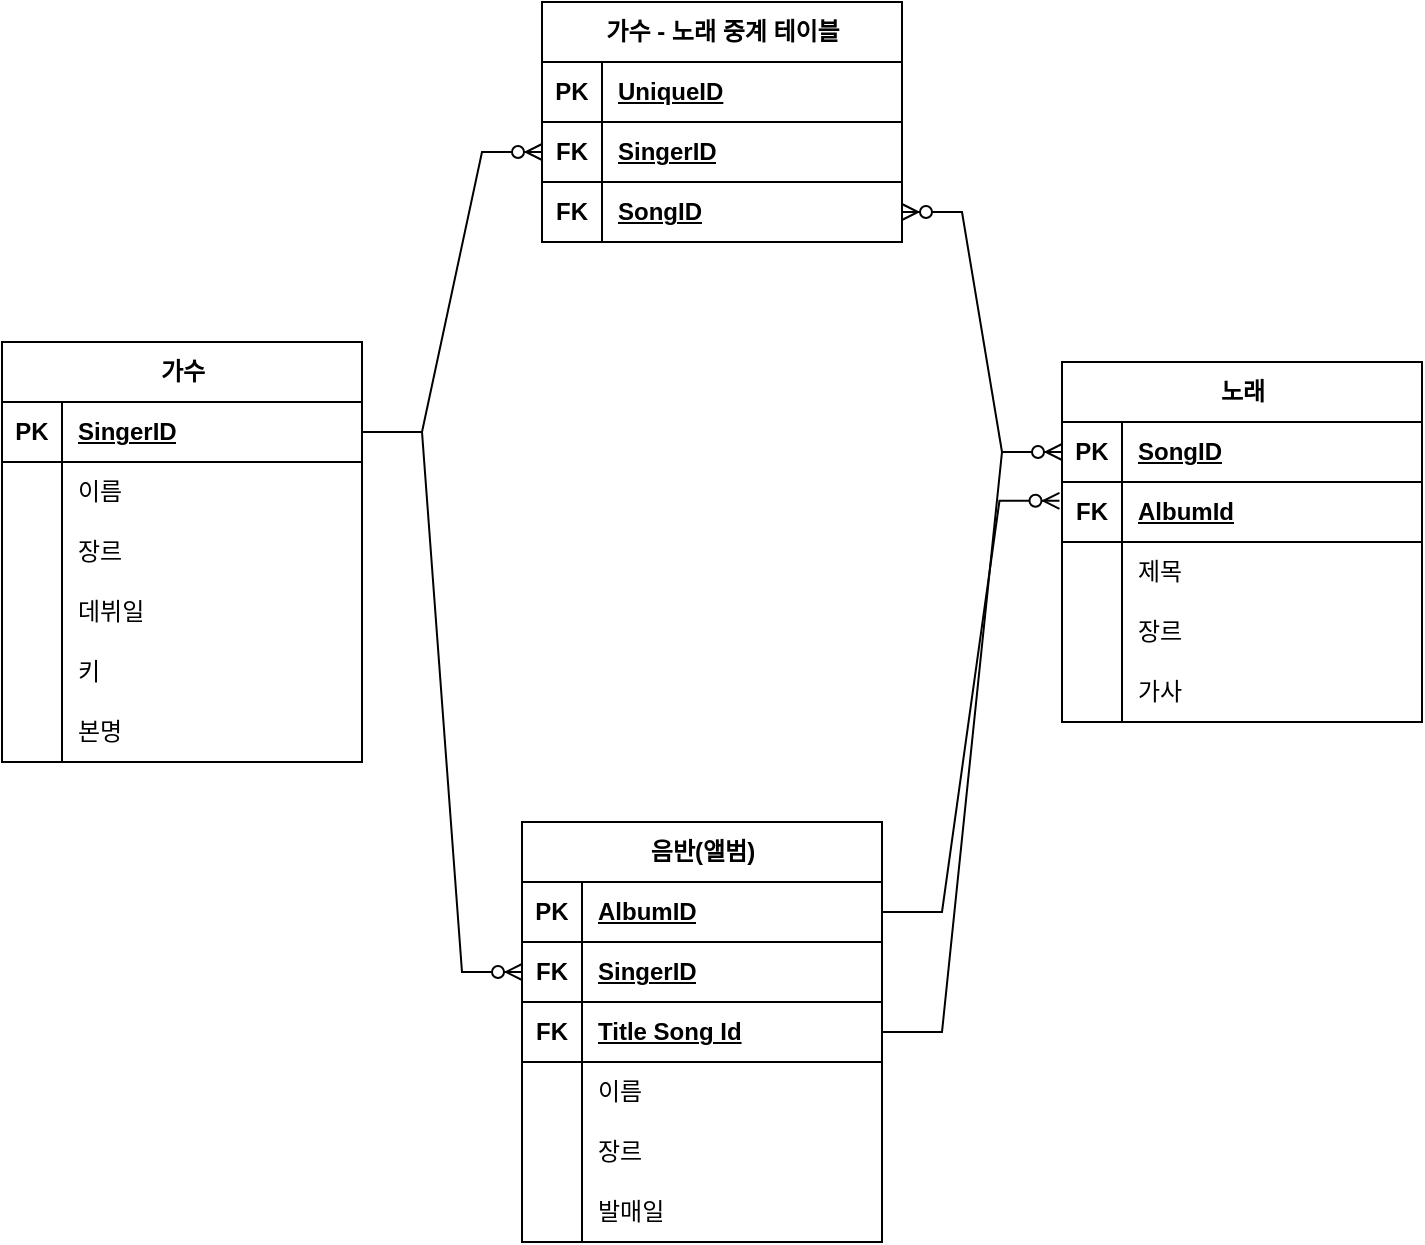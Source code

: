 <mxfile version="24.7.7">
  <diagram name="페이지-1" id="onvQFMufXeYehHBRj4c9">
    <mxGraphModel dx="861" dy="543" grid="1" gridSize="10" guides="1" tooltips="1" connect="1" arrows="1" fold="1" page="1" pageScale="1" pageWidth="827" pageHeight="1169" math="0" shadow="0">
      <root>
        <mxCell id="0" />
        <mxCell id="1" parent="0" />
        <mxCell id="uYsvbhQF2jcMQp-CJByk-1" value="가수" style="shape=table;startSize=30;container=1;collapsible=1;childLayout=tableLayout;fixedRows=1;rowLines=0;fontStyle=1;align=center;resizeLast=1;html=1;" vertex="1" parent="1">
          <mxGeometry y="190" width="180" height="210" as="geometry" />
        </mxCell>
        <mxCell id="uYsvbhQF2jcMQp-CJByk-2" value="" style="shape=tableRow;horizontal=0;startSize=0;swimlaneHead=0;swimlaneBody=0;fillColor=none;collapsible=0;dropTarget=0;points=[[0,0.5],[1,0.5]];portConstraint=eastwest;top=0;left=0;right=0;bottom=1;" vertex="1" parent="uYsvbhQF2jcMQp-CJByk-1">
          <mxGeometry y="30" width="180" height="30" as="geometry" />
        </mxCell>
        <mxCell id="uYsvbhQF2jcMQp-CJByk-3" value="PK" style="shape=partialRectangle;connectable=0;fillColor=none;top=0;left=0;bottom=0;right=0;fontStyle=1;overflow=hidden;whiteSpace=wrap;html=1;" vertex="1" parent="uYsvbhQF2jcMQp-CJByk-2">
          <mxGeometry width="30" height="30" as="geometry">
            <mxRectangle width="30" height="30" as="alternateBounds" />
          </mxGeometry>
        </mxCell>
        <mxCell id="uYsvbhQF2jcMQp-CJByk-4" value="SingerID" style="shape=partialRectangle;connectable=0;fillColor=none;top=0;left=0;bottom=0;right=0;align=left;spacingLeft=6;fontStyle=5;overflow=hidden;whiteSpace=wrap;html=1;" vertex="1" parent="uYsvbhQF2jcMQp-CJByk-2">
          <mxGeometry x="30" width="150" height="30" as="geometry">
            <mxRectangle width="150" height="30" as="alternateBounds" />
          </mxGeometry>
        </mxCell>
        <mxCell id="uYsvbhQF2jcMQp-CJByk-5" value="" style="shape=tableRow;horizontal=0;startSize=0;swimlaneHead=0;swimlaneBody=0;fillColor=none;collapsible=0;dropTarget=0;points=[[0,0.5],[1,0.5]];portConstraint=eastwest;top=0;left=0;right=0;bottom=0;" vertex="1" parent="uYsvbhQF2jcMQp-CJByk-1">
          <mxGeometry y="60" width="180" height="30" as="geometry" />
        </mxCell>
        <mxCell id="uYsvbhQF2jcMQp-CJByk-6" value="" style="shape=partialRectangle;connectable=0;fillColor=none;top=0;left=0;bottom=0;right=0;editable=1;overflow=hidden;whiteSpace=wrap;html=1;" vertex="1" parent="uYsvbhQF2jcMQp-CJByk-5">
          <mxGeometry width="30" height="30" as="geometry">
            <mxRectangle width="30" height="30" as="alternateBounds" />
          </mxGeometry>
        </mxCell>
        <mxCell id="uYsvbhQF2jcMQp-CJByk-7" value="이름" style="shape=partialRectangle;connectable=0;fillColor=none;top=0;left=0;bottom=0;right=0;align=left;spacingLeft=6;overflow=hidden;whiteSpace=wrap;html=1;" vertex="1" parent="uYsvbhQF2jcMQp-CJByk-5">
          <mxGeometry x="30" width="150" height="30" as="geometry">
            <mxRectangle width="150" height="30" as="alternateBounds" />
          </mxGeometry>
        </mxCell>
        <mxCell id="uYsvbhQF2jcMQp-CJByk-8" value="" style="shape=tableRow;horizontal=0;startSize=0;swimlaneHead=0;swimlaneBody=0;fillColor=none;collapsible=0;dropTarget=0;points=[[0,0.5],[1,0.5]];portConstraint=eastwest;top=0;left=0;right=0;bottom=0;" vertex="1" parent="uYsvbhQF2jcMQp-CJByk-1">
          <mxGeometry y="90" width="180" height="30" as="geometry" />
        </mxCell>
        <mxCell id="uYsvbhQF2jcMQp-CJByk-9" value="" style="shape=partialRectangle;connectable=0;fillColor=none;top=0;left=0;bottom=0;right=0;editable=1;overflow=hidden;whiteSpace=wrap;html=1;" vertex="1" parent="uYsvbhQF2jcMQp-CJByk-8">
          <mxGeometry width="30" height="30" as="geometry">
            <mxRectangle width="30" height="30" as="alternateBounds" />
          </mxGeometry>
        </mxCell>
        <mxCell id="uYsvbhQF2jcMQp-CJByk-10" value="장르" style="shape=partialRectangle;connectable=0;fillColor=none;top=0;left=0;bottom=0;right=0;align=left;spacingLeft=6;overflow=hidden;whiteSpace=wrap;html=1;" vertex="1" parent="uYsvbhQF2jcMQp-CJByk-8">
          <mxGeometry x="30" width="150" height="30" as="geometry">
            <mxRectangle width="150" height="30" as="alternateBounds" />
          </mxGeometry>
        </mxCell>
        <mxCell id="uYsvbhQF2jcMQp-CJByk-11" value="" style="shape=tableRow;horizontal=0;startSize=0;swimlaneHead=0;swimlaneBody=0;fillColor=none;collapsible=0;dropTarget=0;points=[[0,0.5],[1,0.5]];portConstraint=eastwest;top=0;left=0;right=0;bottom=0;" vertex="1" parent="uYsvbhQF2jcMQp-CJByk-1">
          <mxGeometry y="120" width="180" height="30" as="geometry" />
        </mxCell>
        <mxCell id="uYsvbhQF2jcMQp-CJByk-12" value="" style="shape=partialRectangle;connectable=0;fillColor=none;top=0;left=0;bottom=0;right=0;editable=1;overflow=hidden;whiteSpace=wrap;html=1;" vertex="1" parent="uYsvbhQF2jcMQp-CJByk-11">
          <mxGeometry width="30" height="30" as="geometry">
            <mxRectangle width="30" height="30" as="alternateBounds" />
          </mxGeometry>
        </mxCell>
        <mxCell id="uYsvbhQF2jcMQp-CJByk-13" value="데뷔일" style="shape=partialRectangle;connectable=0;fillColor=none;top=0;left=0;bottom=0;right=0;align=left;spacingLeft=6;overflow=hidden;whiteSpace=wrap;html=1;" vertex="1" parent="uYsvbhQF2jcMQp-CJByk-11">
          <mxGeometry x="30" width="150" height="30" as="geometry">
            <mxRectangle width="150" height="30" as="alternateBounds" />
          </mxGeometry>
        </mxCell>
        <mxCell id="uYsvbhQF2jcMQp-CJByk-36" value="" style="shape=tableRow;horizontal=0;startSize=0;swimlaneHead=0;swimlaneBody=0;fillColor=none;collapsible=0;dropTarget=0;points=[[0,0.5],[1,0.5]];portConstraint=eastwest;top=0;left=0;right=0;bottom=0;" vertex="1" parent="uYsvbhQF2jcMQp-CJByk-1">
          <mxGeometry y="150" width="180" height="30" as="geometry" />
        </mxCell>
        <mxCell id="uYsvbhQF2jcMQp-CJByk-37" value="" style="shape=partialRectangle;connectable=0;fillColor=none;top=0;left=0;bottom=0;right=0;editable=1;overflow=hidden;whiteSpace=wrap;html=1;" vertex="1" parent="uYsvbhQF2jcMQp-CJByk-36">
          <mxGeometry width="30" height="30" as="geometry">
            <mxRectangle width="30" height="30" as="alternateBounds" />
          </mxGeometry>
        </mxCell>
        <mxCell id="uYsvbhQF2jcMQp-CJByk-38" value="키" style="shape=partialRectangle;connectable=0;fillColor=none;top=0;left=0;bottom=0;right=0;align=left;spacingLeft=6;overflow=hidden;whiteSpace=wrap;html=1;" vertex="1" parent="uYsvbhQF2jcMQp-CJByk-36">
          <mxGeometry x="30" width="150" height="30" as="geometry">
            <mxRectangle width="150" height="30" as="alternateBounds" />
          </mxGeometry>
        </mxCell>
        <mxCell id="uYsvbhQF2jcMQp-CJByk-39" value="" style="shape=tableRow;horizontal=0;startSize=0;swimlaneHead=0;swimlaneBody=0;fillColor=none;collapsible=0;dropTarget=0;points=[[0,0.5],[1,0.5]];portConstraint=eastwest;top=0;left=0;right=0;bottom=0;" vertex="1" parent="uYsvbhQF2jcMQp-CJByk-1">
          <mxGeometry y="180" width="180" height="30" as="geometry" />
        </mxCell>
        <mxCell id="uYsvbhQF2jcMQp-CJByk-40" value="" style="shape=partialRectangle;connectable=0;fillColor=none;top=0;left=0;bottom=0;right=0;editable=1;overflow=hidden;whiteSpace=wrap;html=1;" vertex="1" parent="uYsvbhQF2jcMQp-CJByk-39">
          <mxGeometry width="30" height="30" as="geometry">
            <mxRectangle width="30" height="30" as="alternateBounds" />
          </mxGeometry>
        </mxCell>
        <mxCell id="uYsvbhQF2jcMQp-CJByk-41" value="본명" style="shape=partialRectangle;connectable=0;fillColor=none;top=0;left=0;bottom=0;right=0;align=left;spacingLeft=6;overflow=hidden;whiteSpace=wrap;html=1;" vertex="1" parent="uYsvbhQF2jcMQp-CJByk-39">
          <mxGeometry x="30" width="150" height="30" as="geometry">
            <mxRectangle width="150" height="30" as="alternateBounds" />
          </mxGeometry>
        </mxCell>
        <mxCell id="uYsvbhQF2jcMQp-CJByk-14" value="음반(앨범)" style="shape=table;startSize=30;container=1;collapsible=1;childLayout=tableLayout;fixedRows=1;rowLines=0;fontStyle=1;align=center;resizeLast=1;html=1;" vertex="1" parent="1">
          <mxGeometry x="260" y="430" width="180" height="210" as="geometry" />
        </mxCell>
        <mxCell id="uYsvbhQF2jcMQp-CJByk-15" value="" style="shape=tableRow;horizontal=0;startSize=0;swimlaneHead=0;swimlaneBody=0;fillColor=none;collapsible=0;dropTarget=0;points=[[0,0.5],[1,0.5]];portConstraint=eastwest;top=0;left=0;right=0;bottom=1;" vertex="1" parent="uYsvbhQF2jcMQp-CJByk-14">
          <mxGeometry y="30" width="180" height="30" as="geometry" />
        </mxCell>
        <mxCell id="uYsvbhQF2jcMQp-CJByk-16" value="PK" style="shape=partialRectangle;connectable=0;fillColor=none;top=0;left=0;bottom=0;right=0;fontStyle=1;overflow=hidden;whiteSpace=wrap;html=1;" vertex="1" parent="uYsvbhQF2jcMQp-CJByk-15">
          <mxGeometry width="30" height="30" as="geometry">
            <mxRectangle width="30" height="30" as="alternateBounds" />
          </mxGeometry>
        </mxCell>
        <mxCell id="uYsvbhQF2jcMQp-CJByk-17" value="AlbumID" style="shape=partialRectangle;connectable=0;fillColor=none;top=0;left=0;bottom=0;right=0;align=left;spacingLeft=6;fontStyle=5;overflow=hidden;whiteSpace=wrap;html=1;" vertex="1" parent="uYsvbhQF2jcMQp-CJByk-15">
          <mxGeometry x="30" width="150" height="30" as="geometry">
            <mxRectangle width="150" height="30" as="alternateBounds" />
          </mxGeometry>
        </mxCell>
        <mxCell id="uYsvbhQF2jcMQp-CJByk-65" value="" style="shape=tableRow;horizontal=0;startSize=0;swimlaneHead=0;swimlaneBody=0;fillColor=none;collapsible=0;dropTarget=0;points=[[0,0.5],[1,0.5]];portConstraint=eastwest;top=0;left=0;right=0;bottom=1;" vertex="1" parent="uYsvbhQF2jcMQp-CJByk-14">
          <mxGeometry y="60" width="180" height="30" as="geometry" />
        </mxCell>
        <mxCell id="uYsvbhQF2jcMQp-CJByk-66" value="FK" style="shape=partialRectangle;connectable=0;fillColor=none;top=0;left=0;bottom=0;right=0;fontStyle=1;overflow=hidden;whiteSpace=wrap;html=1;" vertex="1" parent="uYsvbhQF2jcMQp-CJByk-65">
          <mxGeometry width="30" height="30" as="geometry">
            <mxRectangle width="30" height="30" as="alternateBounds" />
          </mxGeometry>
        </mxCell>
        <mxCell id="uYsvbhQF2jcMQp-CJByk-67" value="SingerID" style="shape=partialRectangle;connectable=0;fillColor=none;top=0;left=0;bottom=0;right=0;align=left;spacingLeft=6;fontStyle=5;overflow=hidden;whiteSpace=wrap;html=1;" vertex="1" parent="uYsvbhQF2jcMQp-CJByk-65">
          <mxGeometry x="30" width="150" height="30" as="geometry">
            <mxRectangle width="150" height="30" as="alternateBounds" />
          </mxGeometry>
        </mxCell>
        <mxCell id="uYsvbhQF2jcMQp-CJByk-101" value="" style="shape=tableRow;horizontal=0;startSize=0;swimlaneHead=0;swimlaneBody=0;fillColor=none;collapsible=0;dropTarget=0;points=[[0,0.5],[1,0.5]];portConstraint=eastwest;top=0;left=0;right=0;bottom=1;" vertex="1" parent="uYsvbhQF2jcMQp-CJByk-14">
          <mxGeometry y="90" width="180" height="30" as="geometry" />
        </mxCell>
        <mxCell id="uYsvbhQF2jcMQp-CJByk-102" value="FK" style="shape=partialRectangle;connectable=0;fillColor=none;top=0;left=0;bottom=0;right=0;fontStyle=1;overflow=hidden;whiteSpace=wrap;html=1;" vertex="1" parent="uYsvbhQF2jcMQp-CJByk-101">
          <mxGeometry width="30" height="30" as="geometry">
            <mxRectangle width="30" height="30" as="alternateBounds" />
          </mxGeometry>
        </mxCell>
        <mxCell id="uYsvbhQF2jcMQp-CJByk-103" value="Title Song Id" style="shape=partialRectangle;connectable=0;fillColor=none;top=0;left=0;bottom=0;right=0;align=left;spacingLeft=6;fontStyle=5;overflow=hidden;whiteSpace=wrap;html=1;" vertex="1" parent="uYsvbhQF2jcMQp-CJByk-101">
          <mxGeometry x="30" width="150" height="30" as="geometry">
            <mxRectangle width="150" height="30" as="alternateBounds" />
          </mxGeometry>
        </mxCell>
        <mxCell id="uYsvbhQF2jcMQp-CJByk-18" value="" style="shape=tableRow;horizontal=0;startSize=0;swimlaneHead=0;swimlaneBody=0;fillColor=none;collapsible=0;dropTarget=0;points=[[0,0.5],[1,0.5]];portConstraint=eastwest;top=0;left=0;right=0;bottom=0;" vertex="1" parent="uYsvbhQF2jcMQp-CJByk-14">
          <mxGeometry y="120" width="180" height="30" as="geometry" />
        </mxCell>
        <mxCell id="uYsvbhQF2jcMQp-CJByk-19" value="" style="shape=partialRectangle;connectable=0;fillColor=none;top=0;left=0;bottom=0;right=0;editable=1;overflow=hidden;whiteSpace=wrap;html=1;" vertex="1" parent="uYsvbhQF2jcMQp-CJByk-18">
          <mxGeometry width="30" height="30" as="geometry">
            <mxRectangle width="30" height="30" as="alternateBounds" />
          </mxGeometry>
        </mxCell>
        <mxCell id="uYsvbhQF2jcMQp-CJByk-20" value="이름" style="shape=partialRectangle;connectable=0;fillColor=none;top=0;left=0;bottom=0;right=0;align=left;spacingLeft=6;overflow=hidden;whiteSpace=wrap;html=1;" vertex="1" parent="uYsvbhQF2jcMQp-CJByk-18">
          <mxGeometry x="30" width="150" height="30" as="geometry">
            <mxRectangle width="150" height="30" as="alternateBounds" />
          </mxGeometry>
        </mxCell>
        <mxCell id="uYsvbhQF2jcMQp-CJByk-21" value="" style="shape=tableRow;horizontal=0;startSize=0;swimlaneHead=0;swimlaneBody=0;fillColor=none;collapsible=0;dropTarget=0;points=[[0,0.5],[1,0.5]];portConstraint=eastwest;top=0;left=0;right=0;bottom=0;" vertex="1" parent="uYsvbhQF2jcMQp-CJByk-14">
          <mxGeometry y="150" width="180" height="30" as="geometry" />
        </mxCell>
        <mxCell id="uYsvbhQF2jcMQp-CJByk-22" value="" style="shape=partialRectangle;connectable=0;fillColor=none;top=0;left=0;bottom=0;right=0;editable=1;overflow=hidden;whiteSpace=wrap;html=1;" vertex="1" parent="uYsvbhQF2jcMQp-CJByk-21">
          <mxGeometry width="30" height="30" as="geometry">
            <mxRectangle width="30" height="30" as="alternateBounds" />
          </mxGeometry>
        </mxCell>
        <mxCell id="uYsvbhQF2jcMQp-CJByk-23" value="장르" style="shape=partialRectangle;connectable=0;fillColor=none;top=0;left=0;bottom=0;right=0;align=left;spacingLeft=6;overflow=hidden;whiteSpace=wrap;html=1;" vertex="1" parent="uYsvbhQF2jcMQp-CJByk-21">
          <mxGeometry x="30" width="150" height="30" as="geometry">
            <mxRectangle width="150" height="30" as="alternateBounds" />
          </mxGeometry>
        </mxCell>
        <mxCell id="uYsvbhQF2jcMQp-CJByk-24" value="" style="shape=tableRow;horizontal=0;startSize=0;swimlaneHead=0;swimlaneBody=0;fillColor=none;collapsible=0;dropTarget=0;points=[[0,0.5],[1,0.5]];portConstraint=eastwest;top=0;left=0;right=0;bottom=0;" vertex="1" parent="uYsvbhQF2jcMQp-CJByk-14">
          <mxGeometry y="180" width="180" height="30" as="geometry" />
        </mxCell>
        <mxCell id="uYsvbhQF2jcMQp-CJByk-25" value="" style="shape=partialRectangle;connectable=0;fillColor=none;top=0;left=0;bottom=0;right=0;editable=1;overflow=hidden;whiteSpace=wrap;html=1;" vertex="1" parent="uYsvbhQF2jcMQp-CJByk-24">
          <mxGeometry width="30" height="30" as="geometry">
            <mxRectangle width="30" height="30" as="alternateBounds" />
          </mxGeometry>
        </mxCell>
        <mxCell id="uYsvbhQF2jcMQp-CJByk-26" value="발매일" style="shape=partialRectangle;connectable=0;fillColor=none;top=0;left=0;bottom=0;right=0;align=left;spacingLeft=6;overflow=hidden;whiteSpace=wrap;html=1;" vertex="1" parent="uYsvbhQF2jcMQp-CJByk-24">
          <mxGeometry x="30" width="150" height="30" as="geometry">
            <mxRectangle width="150" height="30" as="alternateBounds" />
          </mxGeometry>
        </mxCell>
        <mxCell id="uYsvbhQF2jcMQp-CJByk-42" value="노래" style="shape=table;startSize=30;container=1;collapsible=1;childLayout=tableLayout;fixedRows=1;rowLines=0;fontStyle=1;align=center;resizeLast=1;html=1;" vertex="1" parent="1">
          <mxGeometry x="530" y="200" width="180" height="180" as="geometry" />
        </mxCell>
        <mxCell id="uYsvbhQF2jcMQp-CJByk-43" value="" style="shape=tableRow;horizontal=0;startSize=0;swimlaneHead=0;swimlaneBody=0;fillColor=none;collapsible=0;dropTarget=0;points=[[0,0.5],[1,0.5]];portConstraint=eastwest;top=0;left=0;right=0;bottom=1;" vertex="1" parent="uYsvbhQF2jcMQp-CJByk-42">
          <mxGeometry y="30" width="180" height="30" as="geometry" />
        </mxCell>
        <mxCell id="uYsvbhQF2jcMQp-CJByk-44" value="PK" style="shape=partialRectangle;connectable=0;fillColor=none;top=0;left=0;bottom=0;right=0;fontStyle=1;overflow=hidden;whiteSpace=wrap;html=1;" vertex="1" parent="uYsvbhQF2jcMQp-CJByk-43">
          <mxGeometry width="30" height="30" as="geometry">
            <mxRectangle width="30" height="30" as="alternateBounds" />
          </mxGeometry>
        </mxCell>
        <mxCell id="uYsvbhQF2jcMQp-CJByk-45" value="SongID" style="shape=partialRectangle;connectable=0;fillColor=none;top=0;left=0;bottom=0;right=0;align=left;spacingLeft=6;fontStyle=5;overflow=hidden;whiteSpace=wrap;html=1;" vertex="1" parent="uYsvbhQF2jcMQp-CJByk-43">
          <mxGeometry x="30" width="150" height="30" as="geometry">
            <mxRectangle width="150" height="30" as="alternateBounds" />
          </mxGeometry>
        </mxCell>
        <mxCell id="uYsvbhQF2jcMQp-CJByk-69" value="" style="shape=tableRow;horizontal=0;startSize=0;swimlaneHead=0;swimlaneBody=0;fillColor=none;collapsible=0;dropTarget=0;points=[[0,0.5],[1,0.5]];portConstraint=eastwest;top=0;left=0;right=0;bottom=1;" vertex="1" parent="uYsvbhQF2jcMQp-CJByk-42">
          <mxGeometry y="60" width="180" height="30" as="geometry" />
        </mxCell>
        <mxCell id="uYsvbhQF2jcMQp-CJByk-70" value="FK" style="shape=partialRectangle;connectable=0;fillColor=none;top=0;left=0;bottom=0;right=0;fontStyle=1;overflow=hidden;whiteSpace=wrap;html=1;" vertex="1" parent="uYsvbhQF2jcMQp-CJByk-69">
          <mxGeometry width="30" height="30" as="geometry">
            <mxRectangle width="30" height="30" as="alternateBounds" />
          </mxGeometry>
        </mxCell>
        <mxCell id="uYsvbhQF2jcMQp-CJByk-71" value="AlbumId" style="shape=partialRectangle;connectable=0;fillColor=none;top=0;left=0;bottom=0;right=0;align=left;spacingLeft=6;fontStyle=5;overflow=hidden;whiteSpace=wrap;html=1;" vertex="1" parent="uYsvbhQF2jcMQp-CJByk-69">
          <mxGeometry x="30" width="150" height="30" as="geometry">
            <mxRectangle width="150" height="30" as="alternateBounds" />
          </mxGeometry>
        </mxCell>
        <mxCell id="uYsvbhQF2jcMQp-CJByk-46" value="" style="shape=tableRow;horizontal=0;startSize=0;swimlaneHead=0;swimlaneBody=0;fillColor=none;collapsible=0;dropTarget=0;points=[[0,0.5],[1,0.5]];portConstraint=eastwest;top=0;left=0;right=0;bottom=0;" vertex="1" parent="uYsvbhQF2jcMQp-CJByk-42">
          <mxGeometry y="90" width="180" height="30" as="geometry" />
        </mxCell>
        <mxCell id="uYsvbhQF2jcMQp-CJByk-47" value="" style="shape=partialRectangle;connectable=0;fillColor=none;top=0;left=0;bottom=0;right=0;editable=1;overflow=hidden;whiteSpace=wrap;html=1;" vertex="1" parent="uYsvbhQF2jcMQp-CJByk-46">
          <mxGeometry width="30" height="30" as="geometry">
            <mxRectangle width="30" height="30" as="alternateBounds" />
          </mxGeometry>
        </mxCell>
        <mxCell id="uYsvbhQF2jcMQp-CJByk-48" value="제목" style="shape=partialRectangle;connectable=0;fillColor=none;top=0;left=0;bottom=0;right=0;align=left;spacingLeft=6;overflow=hidden;whiteSpace=wrap;html=1;" vertex="1" parent="uYsvbhQF2jcMQp-CJByk-46">
          <mxGeometry x="30" width="150" height="30" as="geometry">
            <mxRectangle width="150" height="30" as="alternateBounds" />
          </mxGeometry>
        </mxCell>
        <mxCell id="uYsvbhQF2jcMQp-CJByk-49" value="" style="shape=tableRow;horizontal=0;startSize=0;swimlaneHead=0;swimlaneBody=0;fillColor=none;collapsible=0;dropTarget=0;points=[[0,0.5],[1,0.5]];portConstraint=eastwest;top=0;left=0;right=0;bottom=0;" vertex="1" parent="uYsvbhQF2jcMQp-CJByk-42">
          <mxGeometry y="120" width="180" height="30" as="geometry" />
        </mxCell>
        <mxCell id="uYsvbhQF2jcMQp-CJByk-50" value="" style="shape=partialRectangle;connectable=0;fillColor=none;top=0;left=0;bottom=0;right=0;editable=1;overflow=hidden;whiteSpace=wrap;html=1;" vertex="1" parent="uYsvbhQF2jcMQp-CJByk-49">
          <mxGeometry width="30" height="30" as="geometry">
            <mxRectangle width="30" height="30" as="alternateBounds" />
          </mxGeometry>
        </mxCell>
        <mxCell id="uYsvbhQF2jcMQp-CJByk-51" value="장르" style="shape=partialRectangle;connectable=0;fillColor=none;top=0;left=0;bottom=0;right=0;align=left;spacingLeft=6;overflow=hidden;whiteSpace=wrap;html=1;" vertex="1" parent="uYsvbhQF2jcMQp-CJByk-49">
          <mxGeometry x="30" width="150" height="30" as="geometry">
            <mxRectangle width="150" height="30" as="alternateBounds" />
          </mxGeometry>
        </mxCell>
        <mxCell id="uYsvbhQF2jcMQp-CJByk-52" value="" style="shape=tableRow;horizontal=0;startSize=0;swimlaneHead=0;swimlaneBody=0;fillColor=none;collapsible=0;dropTarget=0;points=[[0,0.5],[1,0.5]];portConstraint=eastwest;top=0;left=0;right=0;bottom=0;" vertex="1" parent="uYsvbhQF2jcMQp-CJByk-42">
          <mxGeometry y="150" width="180" height="30" as="geometry" />
        </mxCell>
        <mxCell id="uYsvbhQF2jcMQp-CJByk-53" value="" style="shape=partialRectangle;connectable=0;fillColor=none;top=0;left=0;bottom=0;right=0;editable=1;overflow=hidden;whiteSpace=wrap;html=1;" vertex="1" parent="uYsvbhQF2jcMQp-CJByk-52">
          <mxGeometry width="30" height="30" as="geometry">
            <mxRectangle width="30" height="30" as="alternateBounds" />
          </mxGeometry>
        </mxCell>
        <mxCell id="uYsvbhQF2jcMQp-CJByk-54" value="가사" style="shape=partialRectangle;connectable=0;fillColor=none;top=0;left=0;bottom=0;right=0;align=left;spacingLeft=6;overflow=hidden;whiteSpace=wrap;html=1;" vertex="1" parent="uYsvbhQF2jcMQp-CJByk-52">
          <mxGeometry x="30" width="150" height="30" as="geometry">
            <mxRectangle width="150" height="30" as="alternateBounds" />
          </mxGeometry>
        </mxCell>
        <mxCell id="uYsvbhQF2jcMQp-CJByk-64" value="" style="edgeStyle=entityRelationEdgeStyle;fontSize=12;html=1;endArrow=ERzeroToMany;endFill=1;rounded=0;exitX=1;exitY=0.5;exitDx=0;exitDy=0;" edge="1" parent="1" source="uYsvbhQF2jcMQp-CJByk-2" target="uYsvbhQF2jcMQp-CJByk-91">
          <mxGeometry width="100" height="100" relative="1" as="geometry">
            <mxPoint x="205" y="230" as="sourcePoint" />
            <mxPoint x="515" y="240" as="targetPoint" />
          </mxGeometry>
        </mxCell>
        <mxCell id="uYsvbhQF2jcMQp-CJByk-68" value="" style="edgeStyle=entityRelationEdgeStyle;fontSize=12;html=1;endArrow=ERzeroToMany;endFill=1;rounded=0;exitX=1;exitY=0.5;exitDx=0;exitDy=0;entryX=0;entryY=0.5;entryDx=0;entryDy=0;" edge="1" parent="1" source="uYsvbhQF2jcMQp-CJByk-2" target="uYsvbhQF2jcMQp-CJByk-65">
          <mxGeometry width="100" height="100" relative="1" as="geometry">
            <mxPoint x="320" y="275" as="sourcePoint" />
            <mxPoint x="580" y="335" as="targetPoint" />
          </mxGeometry>
        </mxCell>
        <mxCell id="uYsvbhQF2jcMQp-CJByk-72" value="" style="edgeStyle=entityRelationEdgeStyle;fontSize=12;html=1;endArrow=ERzeroToMany;endFill=1;rounded=0;exitX=1;exitY=0.5;exitDx=0;exitDy=0;entryX=-0.007;entryY=0.313;entryDx=0;entryDy=0;entryPerimeter=0;" edge="1" parent="1" source="uYsvbhQF2jcMQp-CJByk-15" target="uYsvbhQF2jcMQp-CJByk-69">
          <mxGeometry width="100" height="100" relative="1" as="geometry">
            <mxPoint x="780" y="90" as="sourcePoint" />
            <mxPoint x="1320" y="160" as="targetPoint" />
          </mxGeometry>
        </mxCell>
        <mxCell id="uYsvbhQF2jcMQp-CJByk-78" value="가수 - 노래 중계 테이블" style="shape=table;startSize=30;container=1;collapsible=1;childLayout=tableLayout;fixedRows=1;rowLines=0;fontStyle=1;align=center;resizeLast=1;html=1;" vertex="1" parent="1">
          <mxGeometry x="270" y="20" width="180" height="120" as="geometry" />
        </mxCell>
        <mxCell id="uYsvbhQF2jcMQp-CJByk-79" value="" style="shape=tableRow;horizontal=0;startSize=0;swimlaneHead=0;swimlaneBody=0;fillColor=none;collapsible=0;dropTarget=0;points=[[0,0.5],[1,0.5]];portConstraint=eastwest;top=0;left=0;right=0;bottom=1;" vertex="1" parent="uYsvbhQF2jcMQp-CJByk-78">
          <mxGeometry y="30" width="180" height="30" as="geometry" />
        </mxCell>
        <mxCell id="uYsvbhQF2jcMQp-CJByk-80" value="PK" style="shape=partialRectangle;connectable=0;fillColor=none;top=0;left=0;bottom=0;right=0;fontStyle=1;overflow=hidden;whiteSpace=wrap;html=1;" vertex="1" parent="uYsvbhQF2jcMQp-CJByk-79">
          <mxGeometry width="30" height="30" as="geometry">
            <mxRectangle width="30" height="30" as="alternateBounds" />
          </mxGeometry>
        </mxCell>
        <mxCell id="uYsvbhQF2jcMQp-CJByk-81" value="UniqueID" style="shape=partialRectangle;connectable=0;fillColor=none;top=0;left=0;bottom=0;right=0;align=left;spacingLeft=6;fontStyle=5;overflow=hidden;whiteSpace=wrap;html=1;" vertex="1" parent="uYsvbhQF2jcMQp-CJByk-79">
          <mxGeometry x="30" width="150" height="30" as="geometry">
            <mxRectangle width="150" height="30" as="alternateBounds" />
          </mxGeometry>
        </mxCell>
        <mxCell id="uYsvbhQF2jcMQp-CJByk-91" value="" style="shape=tableRow;horizontal=0;startSize=0;swimlaneHead=0;swimlaneBody=0;fillColor=none;collapsible=0;dropTarget=0;points=[[0,0.5],[1,0.5]];portConstraint=eastwest;top=0;left=0;right=0;bottom=1;" vertex="1" parent="uYsvbhQF2jcMQp-CJByk-78">
          <mxGeometry y="60" width="180" height="30" as="geometry" />
        </mxCell>
        <mxCell id="uYsvbhQF2jcMQp-CJByk-92" value="FK" style="shape=partialRectangle;connectable=0;fillColor=none;top=0;left=0;bottom=0;right=0;fontStyle=1;overflow=hidden;whiteSpace=wrap;html=1;" vertex="1" parent="uYsvbhQF2jcMQp-CJByk-91">
          <mxGeometry width="30" height="30" as="geometry">
            <mxRectangle width="30" height="30" as="alternateBounds" />
          </mxGeometry>
        </mxCell>
        <mxCell id="uYsvbhQF2jcMQp-CJByk-93" value="SingerID" style="shape=partialRectangle;connectable=0;fillColor=none;top=0;left=0;bottom=0;right=0;align=left;spacingLeft=6;fontStyle=5;overflow=hidden;whiteSpace=wrap;html=1;" vertex="1" parent="uYsvbhQF2jcMQp-CJByk-91">
          <mxGeometry x="30" width="150" height="30" as="geometry">
            <mxRectangle width="150" height="30" as="alternateBounds" />
          </mxGeometry>
        </mxCell>
        <mxCell id="uYsvbhQF2jcMQp-CJByk-94" value="" style="shape=tableRow;horizontal=0;startSize=0;swimlaneHead=0;swimlaneBody=0;fillColor=none;collapsible=0;dropTarget=0;points=[[0,0.5],[1,0.5]];portConstraint=eastwest;top=0;left=0;right=0;bottom=1;" vertex="1" parent="uYsvbhQF2jcMQp-CJByk-78">
          <mxGeometry y="90" width="180" height="30" as="geometry" />
        </mxCell>
        <mxCell id="uYsvbhQF2jcMQp-CJByk-95" value="FK" style="shape=partialRectangle;connectable=0;fillColor=none;top=0;left=0;bottom=0;right=0;fontStyle=1;overflow=hidden;whiteSpace=wrap;html=1;" vertex="1" parent="uYsvbhQF2jcMQp-CJByk-94">
          <mxGeometry width="30" height="30" as="geometry">
            <mxRectangle width="30" height="30" as="alternateBounds" />
          </mxGeometry>
        </mxCell>
        <mxCell id="uYsvbhQF2jcMQp-CJByk-96" value="SongID" style="shape=partialRectangle;connectable=0;fillColor=none;top=0;left=0;bottom=0;right=0;align=left;spacingLeft=6;fontStyle=5;overflow=hidden;whiteSpace=wrap;html=1;" vertex="1" parent="uYsvbhQF2jcMQp-CJByk-94">
          <mxGeometry x="30" width="150" height="30" as="geometry">
            <mxRectangle width="150" height="30" as="alternateBounds" />
          </mxGeometry>
        </mxCell>
        <mxCell id="uYsvbhQF2jcMQp-CJByk-97" value="" style="edgeStyle=entityRelationEdgeStyle;fontSize=12;html=1;endArrow=ERzeroToMany;endFill=1;rounded=0;exitX=0;exitY=0.5;exitDx=0;exitDy=0;entryX=1;entryY=0.5;entryDx=0;entryDy=0;" edge="1" parent="1" source="uYsvbhQF2jcMQp-CJByk-43" target="uYsvbhQF2jcMQp-CJByk-94">
          <mxGeometry width="100" height="100" relative="1" as="geometry">
            <mxPoint x="190" y="245" as="sourcePoint" />
            <mxPoint x="280" y="105" as="targetPoint" />
          </mxGeometry>
        </mxCell>
        <mxCell id="uYsvbhQF2jcMQp-CJByk-104" value="" style="edgeStyle=entityRelationEdgeStyle;fontSize=12;html=1;endArrow=ERzeroToMany;endFill=1;rounded=0;exitX=1;exitY=0.5;exitDx=0;exitDy=0;entryX=0;entryY=0.5;entryDx=0;entryDy=0;" edge="1" parent="1" source="uYsvbhQF2jcMQp-CJByk-101" target="uYsvbhQF2jcMQp-CJByk-43">
          <mxGeometry width="100" height="100" relative="1" as="geometry">
            <mxPoint x="450" y="485" as="sourcePoint" />
            <mxPoint x="539" y="279" as="targetPoint" />
          </mxGeometry>
        </mxCell>
      </root>
    </mxGraphModel>
  </diagram>
</mxfile>
